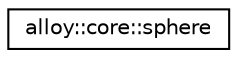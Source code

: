 digraph "Graphical Class Hierarchy"
{
  edge [fontname="Helvetica",fontsize="10",labelfontname="Helvetica",labelfontsize="10"];
  node [fontname="Helvetica",fontsize="10",shape=record];
  rankdir="LR";
  Node1 [label="alloy::core::sphere",height=0.2,width=0.4,color="black", fillcolor="white", style="filled",URL="$d5/d2f/classalloy_1_1core_1_1sphere.html",tooltip="A geometric primitive of a sphere. "];
}
